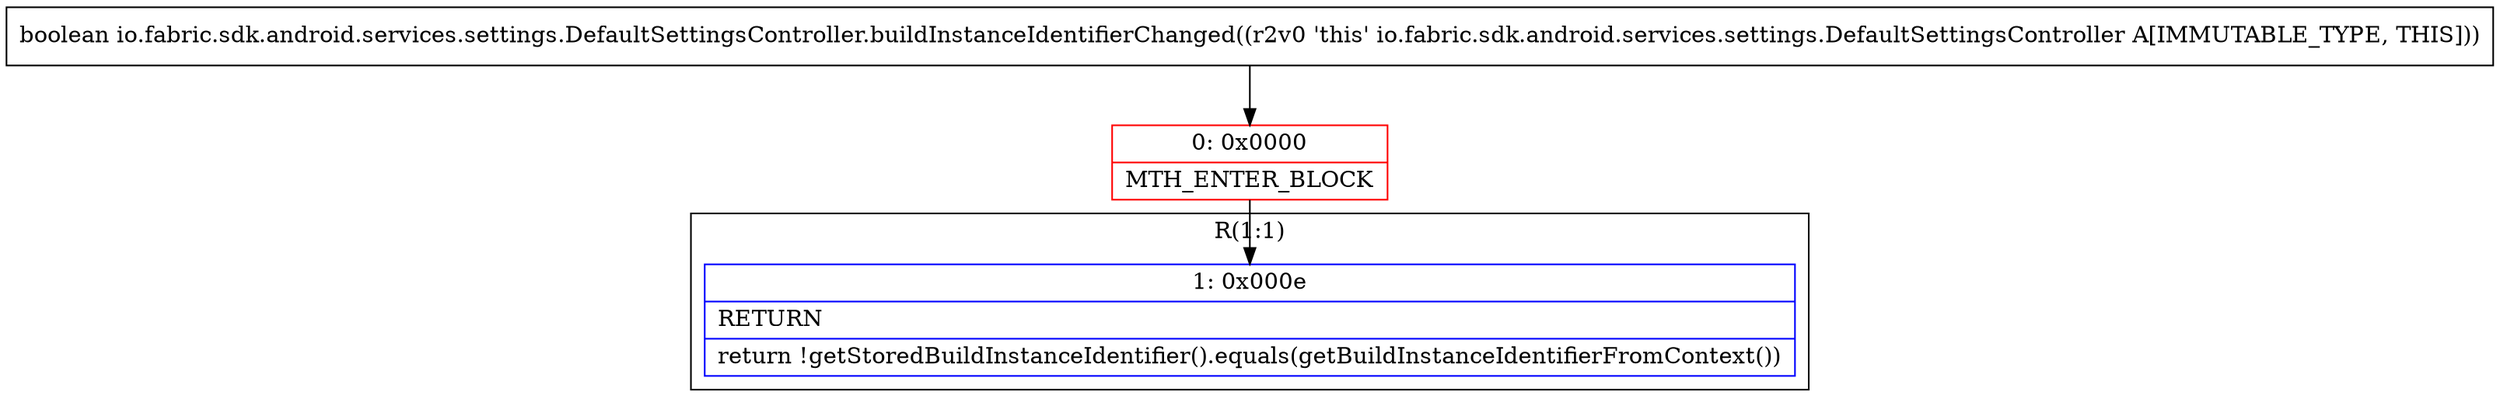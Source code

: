 digraph "CFG forio.fabric.sdk.android.services.settings.DefaultSettingsController.buildInstanceIdentifierChanged()Z" {
subgraph cluster_Region_773770109 {
label = "R(1:1)";
node [shape=record,color=blue];
Node_1 [shape=record,label="{1\:\ 0x000e|RETURN\l|return !getStoredBuildInstanceIdentifier().equals(getBuildInstanceIdentifierFromContext())\l}"];
}
Node_0 [shape=record,color=red,label="{0\:\ 0x0000|MTH_ENTER_BLOCK\l}"];
MethodNode[shape=record,label="{boolean io.fabric.sdk.android.services.settings.DefaultSettingsController.buildInstanceIdentifierChanged((r2v0 'this' io.fabric.sdk.android.services.settings.DefaultSettingsController A[IMMUTABLE_TYPE, THIS])) }"];
MethodNode -> Node_0;
Node_0 -> Node_1;
}

